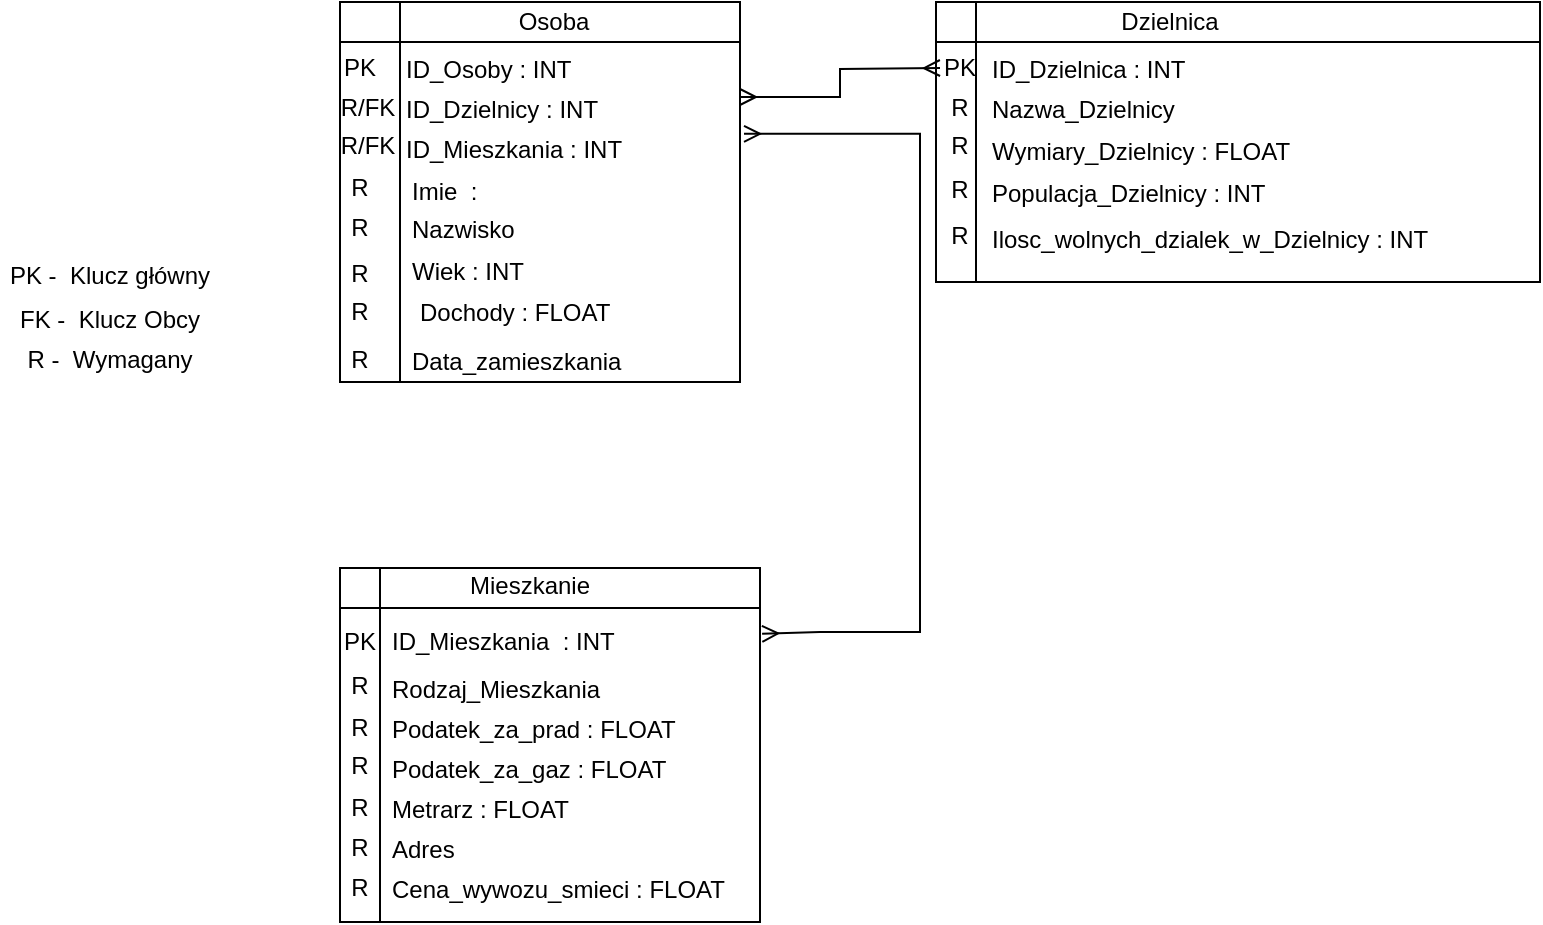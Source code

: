 <mxfile version="14.7.6" type="device" pages="2"><diagram id="C5RBs43oDa-KdzZeNtuy" name="Page-1"><mxGraphModel dx="868" dy="482" grid="1" gridSize="10" guides="1" tooltips="1" connect="1" arrows="1" fold="1" page="1" pageScale="1" pageWidth="827" pageHeight="1169" math="0" shadow="0"><root><mxCell id="WIyWlLk6GJQsqaUBKTNV-0"/><mxCell id="WIyWlLk6GJQsqaUBKTNV-1" parent="WIyWlLk6GJQsqaUBKTNV-0"/><mxCell id="vk3E_U1yYr_PqPy4FVd_-2" value="" style="shape=internalStorage;whiteSpace=wrap;html=1;backgroundOutline=1;" parent="WIyWlLk6GJQsqaUBKTNV-1" vertex="1"><mxGeometry x="518" y="80" width="302" height="140" as="geometry"/></mxCell><mxCell id="zkfFHV4jXpPFQw0GAbJ--18" value="ID_Dzielnica : INT" style="text;align=left;verticalAlign=top;spacingLeft=4;spacingRight=4;overflow=hidden;rotatable=0;points=[[0,0.5],[1,0.5]];portConstraint=eastwest;" parent="WIyWlLk6GJQsqaUBKTNV-1" vertex="1"><mxGeometry x="540" y="100" width="222" height="26" as="geometry"/></mxCell><mxCell id="zkfFHV4jXpPFQw0GAbJ--19" value="Nazwa_Dzielnicy" style="text;align=left;verticalAlign=top;spacingLeft=4;spacingRight=4;overflow=hidden;rotatable=0;points=[[0,0.5],[1,0.5]];portConstraint=eastwest;rounded=0;shadow=0;html=0;" parent="WIyWlLk6GJQsqaUBKTNV-1" vertex="1"><mxGeometry x="540" y="120" width="222" height="26" as="geometry"/></mxCell><mxCell id="zkfFHV4jXpPFQw0GAbJ--21" value="Populacja_Dzielnicy : INT" style="text;align=left;verticalAlign=top;spacingLeft=4;spacingRight=4;overflow=hidden;rotatable=0;points=[[0,0.5],[1,0.5]];portConstraint=eastwest;rounded=0;shadow=0;html=0;" parent="WIyWlLk6GJQsqaUBKTNV-1" vertex="1"><mxGeometry x="540" y="162" width="222" height="26" as="geometry"/></mxCell><mxCell id="zkfFHV4jXpPFQw0GAbJ--20" value="Wymiary_Dzielnicy : FLOAT" style="text;align=left;verticalAlign=top;spacingLeft=4;spacingRight=4;overflow=hidden;rotatable=0;points=[[0,0.5],[1,0.5]];portConstraint=eastwest;rounded=0;shadow=0;html=0;" parent="WIyWlLk6GJQsqaUBKTNV-1" vertex="1"><mxGeometry x="540" y="141" width="222" height="26" as="geometry"/></mxCell><mxCell id="zkfFHV4jXpPFQw0GAbJ--22" value="Ilosc_wolnych_dzialek_w_Dzielnicy : INT" style="text;align=left;verticalAlign=top;spacingLeft=4;spacingRight=4;overflow=hidden;rotatable=0;points=[[0,0.5],[1,0.5]];portConstraint=eastwest;rounded=0;shadow=0;html=0;" parent="WIyWlLk6GJQsqaUBKTNV-1" vertex="1"><mxGeometry x="540" y="185" width="240" height="26" as="geometry"/></mxCell><mxCell id="vk3E_U1yYr_PqPy4FVd_-3" value="Dzielnica" style="text;html=1;strokeColor=none;fillColor=none;align=center;verticalAlign=middle;whiteSpace=wrap;rounded=0;" parent="WIyWlLk6GJQsqaUBKTNV-1" vertex="1"><mxGeometry x="540" y="80" width="190" height="20" as="geometry"/></mxCell><mxCell id="vk3E_U1yYr_PqPy4FVd_-4" value="R" style="text;html=1;strokeColor=none;fillColor=none;align=center;verticalAlign=middle;whiteSpace=wrap;rounded=0;" parent="WIyWlLk6GJQsqaUBKTNV-1" vertex="1"><mxGeometry x="510" y="123" width="40" height="20" as="geometry"/></mxCell><mxCell id="vk3E_U1yYr_PqPy4FVd_-5" value="R" style="text;html=1;strokeColor=none;fillColor=none;align=center;verticalAlign=middle;whiteSpace=wrap;rounded=0;" parent="WIyWlLk6GJQsqaUBKTNV-1" vertex="1"><mxGeometry x="510" y="140" width="40" height="23" as="geometry"/></mxCell><mxCell id="vk3E_U1yYr_PqPy4FVd_-6" value="R" style="text;html=1;strokeColor=none;fillColor=none;align=center;verticalAlign=middle;whiteSpace=wrap;rounded=0;" parent="WIyWlLk6GJQsqaUBKTNV-1" vertex="1"><mxGeometry x="510" y="164" width="40" height="20" as="geometry"/></mxCell><mxCell id="vk3E_U1yYr_PqPy4FVd_-7" value="R" style="text;html=1;strokeColor=none;fillColor=none;align=center;verticalAlign=middle;whiteSpace=wrap;rounded=0;" parent="WIyWlLk6GJQsqaUBKTNV-1" vertex="1"><mxGeometry x="510" y="187" width="40" height="20" as="geometry"/></mxCell><mxCell id="vk3E_U1yYr_PqPy4FVd_-8" value="PK" style="text;html=1;strokeColor=none;fillColor=none;align=center;verticalAlign=middle;whiteSpace=wrap;rounded=0;" parent="WIyWlLk6GJQsqaUBKTNV-1" vertex="1"><mxGeometry x="510" y="103" width="40" height="20" as="geometry"/></mxCell><mxCell id="vk3E_U1yYr_PqPy4FVd_-40" value="" style="edgeStyle=orthogonalEdgeStyle;rounded=0;orthogonalLoop=1;jettySize=auto;html=1;startArrow=ERmany;startFill=0;endArrow=ERmany;endFill=0;exitX=1.01;exitY=0.347;exitDx=0;exitDy=0;exitPerimeter=0;entryX=1.005;entryY=0.186;entryDx=0;entryDy=0;entryPerimeter=0;" parent="WIyWlLk6GJQsqaUBKTNV-1" source="vk3E_U1yYr_PqPy4FVd_-18" target="vk3E_U1yYr_PqPy4FVd_-31" edge="1"><mxGeometry relative="1" as="geometry"><mxPoint x="450" y="430" as="targetPoint"/><Array as="points"><mxPoint x="510" y="146"/><mxPoint x="510" y="395"/><mxPoint x="460" y="395"/><mxPoint x="460" y="396"/></Array></mxGeometry></mxCell><mxCell id="vk3E_U1yYr_PqPy4FVd_-42" style="edgeStyle=orthogonalEdgeStyle;rounded=0;orthogonalLoop=1;jettySize=auto;html=1;exitX=1;exitY=0.25;exitDx=0;exitDy=0;startArrow=ERmany;startFill=0;endArrow=ERmany;endFill=0;" parent="WIyWlLk6GJQsqaUBKTNV-1" source="vk3E_U1yYr_PqPy4FVd_-18" edge="1"><mxGeometry relative="1" as="geometry"><mxPoint x="520" y="113" as="targetPoint"/></mxGeometry></mxCell><mxCell id="vk3E_U1yYr_PqPy4FVd_-18" value="" style="shape=internalStorage;whiteSpace=wrap;html=1;backgroundOutline=1;dx=30;dy=20;" parent="WIyWlLk6GJQsqaUBKTNV-1" vertex="1"><mxGeometry x="220" y="80" width="200" height="190" as="geometry"/></mxCell><mxCell id="vk3E_U1yYr_PqPy4FVd_-20" value="Osoba" style="text;html=1;strokeColor=none;fillColor=none;align=center;verticalAlign=middle;whiteSpace=wrap;rounded=0;" parent="WIyWlLk6GJQsqaUBKTNV-1" vertex="1"><mxGeometry x="294" y="80" width="66" height="20" as="geometry"/></mxCell><mxCell id="zkfFHV4jXpPFQw0GAbJ--1" value="ID_Osoby : INT" style="text;align=left;verticalAlign=top;spacingLeft=4;spacingRight=4;overflow=hidden;rotatable=0;points=[[0,0.5],[1,0.5]];portConstraint=eastwest;" parent="WIyWlLk6GJQsqaUBKTNV-1" vertex="1"><mxGeometry x="247" y="100" width="160" height="26" as="geometry"/></mxCell><mxCell id="zkfFHV4jXpPFQw0GAbJ--2" value="ID_Mieszkania : INT" style="text;align=left;verticalAlign=top;spacingLeft=4;spacingRight=4;overflow=hidden;rotatable=0;points=[[0,0.5],[1,0.5]];portConstraint=eastwest;rounded=0;shadow=0;html=0;" parent="WIyWlLk6GJQsqaUBKTNV-1" vertex="1"><mxGeometry x="247" y="140" width="160" height="26" as="geometry"/></mxCell><mxCell id="zkfFHV4jXpPFQw0GAbJ--3" value="ID_Dzielnicy : INT" style="text;align=left;verticalAlign=top;spacingLeft=4;spacingRight=4;overflow=hidden;rotatable=0;points=[[0,0.5],[1,0.5]];portConstraint=eastwest;rounded=0;shadow=0;html=0;" parent="WIyWlLk6GJQsqaUBKTNV-1" vertex="1"><mxGeometry x="247" y="120" width="160" height="26" as="geometry"/></mxCell><mxCell id="zkfFHV4jXpPFQw0GAbJ--5" value="Imie  :" style="text;align=left;verticalAlign=top;spacingLeft=4;spacingRight=4;overflow=hidden;rotatable=0;points=[[0,0.5],[1,0.5]];portConstraint=eastwest;" parent="WIyWlLk6GJQsqaUBKTNV-1" vertex="1"><mxGeometry x="250" y="161" width="160" height="26" as="geometry"/></mxCell><mxCell id="vk3E_U1yYr_PqPy4FVd_-14" value="Nazwisko " style="text;align=left;verticalAlign=top;spacingLeft=4;spacingRight=4;overflow=hidden;rotatable=0;points=[[0,0.5],[1,0.5]];portConstraint=eastwest;" parent="WIyWlLk6GJQsqaUBKTNV-1" vertex="1"><mxGeometry x="250" y="180" width="160" height="26" as="geometry"/></mxCell><mxCell id="vk3E_U1yYr_PqPy4FVd_-15" value="Wiek : INT" style="text;align=left;verticalAlign=top;spacingLeft=4;spacingRight=4;overflow=hidden;rotatable=0;points=[[0,0.5],[1,0.5]];portConstraint=eastwest;" parent="WIyWlLk6GJQsqaUBKTNV-1" vertex="1"><mxGeometry x="250" y="201" width="160" height="26" as="geometry"/></mxCell><mxCell id="vk3E_U1yYr_PqPy4FVd_-16" value="Data_zamieszkania" style="text;align=left;verticalAlign=top;spacingLeft=4;spacingRight=4;overflow=hidden;rotatable=0;points=[[0,0.5],[1,0.5]];portConstraint=eastwest;" parent="WIyWlLk6GJQsqaUBKTNV-1" vertex="1"><mxGeometry x="250" y="246" width="160" height="26" as="geometry"/></mxCell><mxCell id="vk3E_U1yYr_PqPy4FVd_-17" value="Dochody : FLOAT" style="text;align=left;verticalAlign=top;spacingLeft=4;spacingRight=4;overflow=hidden;rotatable=0;points=[[0,0.5],[1,0.5]];portConstraint=eastwest;" parent="WIyWlLk6GJQsqaUBKTNV-1" vertex="1"><mxGeometry x="254" y="221.5" width="160" height="26" as="geometry"/></mxCell><mxCell id="vk3E_U1yYr_PqPy4FVd_-21" value="PK" style="text;html=1;strokeColor=none;fillColor=none;align=center;verticalAlign=middle;whiteSpace=wrap;rounded=0;" parent="WIyWlLk6GJQsqaUBKTNV-1" vertex="1"><mxGeometry x="210" y="103" width="40" height="20" as="geometry"/></mxCell><mxCell id="vk3E_U1yYr_PqPy4FVd_-22" value="R/FK" style="text;html=1;strokeColor=none;fillColor=none;align=center;verticalAlign=middle;whiteSpace=wrap;rounded=0;" parent="WIyWlLk6GJQsqaUBKTNV-1" vertex="1"><mxGeometry x="214" y="123" width="40" height="20" as="geometry"/></mxCell><mxCell id="vk3E_U1yYr_PqPy4FVd_-23" value="R/FK" style="text;html=1;strokeColor=none;fillColor=none;align=center;verticalAlign=middle;whiteSpace=wrap;rounded=0;" parent="WIyWlLk6GJQsqaUBKTNV-1" vertex="1"><mxGeometry x="214" y="141.5" width="40" height="20" as="geometry"/></mxCell><mxCell id="vk3E_U1yYr_PqPy4FVd_-25" value="R" style="text;html=1;strokeColor=none;fillColor=none;align=center;verticalAlign=middle;whiteSpace=wrap;rounded=0;" parent="WIyWlLk6GJQsqaUBKTNV-1" vertex="1"><mxGeometry x="210" y="163" width="40" height="20" as="geometry"/></mxCell><mxCell id="vk3E_U1yYr_PqPy4FVd_-27" value="R" style="text;html=1;strokeColor=none;fillColor=none;align=center;verticalAlign=middle;whiteSpace=wrap;rounded=0;" parent="WIyWlLk6GJQsqaUBKTNV-1" vertex="1"><mxGeometry x="210" y="183" width="40" height="20" as="geometry"/></mxCell><mxCell id="vk3E_U1yYr_PqPy4FVd_-28" value="R" style="text;html=1;strokeColor=none;fillColor=none;align=center;verticalAlign=middle;whiteSpace=wrap;rounded=0;" parent="WIyWlLk6GJQsqaUBKTNV-1" vertex="1"><mxGeometry x="210" y="206" width="40" height="20" as="geometry"/></mxCell><mxCell id="vk3E_U1yYr_PqPy4FVd_-29" value="R" style="text;html=1;strokeColor=none;fillColor=none;align=center;verticalAlign=middle;whiteSpace=wrap;rounded=0;" parent="WIyWlLk6GJQsqaUBKTNV-1" vertex="1"><mxGeometry x="210" y="223" width="40" height="23" as="geometry"/></mxCell><mxCell id="vk3E_U1yYr_PqPy4FVd_-30" value="R" style="text;html=1;strokeColor=none;fillColor=none;align=center;verticalAlign=middle;whiteSpace=wrap;rounded=0;" parent="WIyWlLk6GJQsqaUBKTNV-1" vertex="1"><mxGeometry x="210" y="249" width="40" height="20" as="geometry"/></mxCell><mxCell id="vk3E_U1yYr_PqPy4FVd_-31" value="" style="shape=internalStorage;whiteSpace=wrap;html=1;backgroundOutline=1;" parent="WIyWlLk6GJQsqaUBKTNV-1" vertex="1"><mxGeometry x="220" y="363" width="210" height="177" as="geometry"/></mxCell><mxCell id="vk3E_U1yYr_PqPy4FVd_-32" value="Mieszkanie" style="text;html=1;strokeColor=none;fillColor=none;align=center;verticalAlign=middle;whiteSpace=wrap;rounded=0;" parent="WIyWlLk6GJQsqaUBKTNV-1" vertex="1"><mxGeometry x="280" y="361.5" width="70" height="20" as="geometry"/></mxCell><mxCell id="zkfFHV4jXpPFQw0GAbJ--7" value="ID_Mieszkania  : INT" style="text;align=left;verticalAlign=top;spacingLeft=4;spacingRight=4;overflow=hidden;rotatable=0;points=[[0,0.5],[1,0.5]];portConstraint=eastwest;" parent="WIyWlLk6GJQsqaUBKTNV-1" vertex="1"><mxGeometry x="240" y="386" width="160" height="26" as="geometry"/></mxCell><mxCell id="zkfFHV4jXpPFQw0GAbJ--8" value="Rodzaj_Mieszkania" style="text;align=left;verticalAlign=top;spacingLeft=4;spacingRight=4;overflow=hidden;rotatable=0;points=[[0,0.5],[1,0.5]];portConstraint=eastwest;rounded=0;shadow=0;html=0;" parent="WIyWlLk6GJQsqaUBKTNV-1" vertex="1"><mxGeometry x="240" y="410" width="160" height="26" as="geometry"/></mxCell><mxCell id="zkfFHV4jXpPFQw0GAbJ--11" value="Podatek_za_prad : FLOAT" style="text;align=left;verticalAlign=top;spacingLeft=4;spacingRight=4;overflow=hidden;rotatable=0;points=[[0,0.5],[1,0.5]];portConstraint=eastwest;" parent="WIyWlLk6GJQsqaUBKTNV-1" vertex="1"><mxGeometry x="240" y="430" width="160" height="26" as="geometry"/></mxCell><mxCell id="vk3E_U1yYr_PqPy4FVd_-9" value="Podatek_za_gaz : FLOAT" style="text;align=left;verticalAlign=top;spacingLeft=4;spacingRight=4;overflow=hidden;rotatable=0;points=[[0,0.5],[1,0.5]];portConstraint=eastwest;" parent="WIyWlLk6GJQsqaUBKTNV-1" vertex="1"><mxGeometry x="240" y="450" width="160" height="26" as="geometry"/></mxCell><mxCell id="vk3E_U1yYr_PqPy4FVd_-10" value="Metrarz : FLOAT" style="text;align=left;verticalAlign=top;spacingLeft=4;spacingRight=4;overflow=hidden;rotatable=0;points=[[0,0.5],[1,0.5]];portConstraint=eastwest;" parent="WIyWlLk6GJQsqaUBKTNV-1" vertex="1"><mxGeometry x="240" y="470" width="160" height="26" as="geometry"/></mxCell><mxCell id="vk3E_U1yYr_PqPy4FVd_-12" value="Adres" style="text;align=left;verticalAlign=top;spacingLeft=4;spacingRight=4;overflow=hidden;rotatable=0;points=[[0,0.5],[1,0.5]];portConstraint=eastwest;" parent="WIyWlLk6GJQsqaUBKTNV-1" vertex="1"><mxGeometry x="240" y="490" width="160" height="26" as="geometry"/></mxCell><mxCell id="vk3E_U1yYr_PqPy4FVd_-13" value="Cena_wywozu_smieci : FLOAT" style="text;align=left;verticalAlign=top;spacingLeft=4;spacingRight=4;overflow=hidden;rotatable=0;points=[[0,0.5],[1,0.5]];portConstraint=eastwest;" parent="WIyWlLk6GJQsqaUBKTNV-1" vertex="1"><mxGeometry x="240" y="510" width="190" height="26" as="geometry"/></mxCell><mxCell id="vk3E_U1yYr_PqPy4FVd_-33" value="PK" style="text;html=1;strokeColor=none;fillColor=none;align=center;verticalAlign=middle;whiteSpace=wrap;rounded=0;" parent="WIyWlLk6GJQsqaUBKTNV-1" vertex="1"><mxGeometry x="210" y="390" width="40" height="20" as="geometry"/></mxCell><mxCell id="vk3E_U1yYr_PqPy4FVd_-34" value="R" style="text;html=1;strokeColor=none;fillColor=none;align=center;verticalAlign=middle;whiteSpace=wrap;rounded=0;" parent="WIyWlLk6GJQsqaUBKTNV-1" vertex="1"><mxGeometry x="210" y="412" width="40" height="20" as="geometry"/></mxCell><mxCell id="vk3E_U1yYr_PqPy4FVd_-35" value="R" style="text;html=1;strokeColor=none;fillColor=none;align=center;verticalAlign=middle;whiteSpace=wrap;rounded=0;" parent="WIyWlLk6GJQsqaUBKTNV-1" vertex="1"><mxGeometry x="210" y="433" width="40" height="20" as="geometry"/></mxCell><mxCell id="vk3E_U1yYr_PqPy4FVd_-36" value="R" style="text;html=1;strokeColor=none;fillColor=none;align=center;verticalAlign=middle;whiteSpace=wrap;rounded=0;" parent="WIyWlLk6GJQsqaUBKTNV-1" vertex="1"><mxGeometry x="210" y="451.5" width="40" height="20" as="geometry"/></mxCell><mxCell id="vk3E_U1yYr_PqPy4FVd_-37" value="R" style="text;html=1;strokeColor=none;fillColor=none;align=center;verticalAlign=middle;whiteSpace=wrap;rounded=0;" parent="WIyWlLk6GJQsqaUBKTNV-1" vertex="1"><mxGeometry x="210" y="473" width="40" height="20" as="geometry"/></mxCell><mxCell id="vk3E_U1yYr_PqPy4FVd_-38" value="R" style="text;html=1;strokeColor=none;fillColor=none;align=center;verticalAlign=middle;whiteSpace=wrap;rounded=0;" parent="WIyWlLk6GJQsqaUBKTNV-1" vertex="1"><mxGeometry x="210" y="493" width="40" height="20" as="geometry"/></mxCell><mxCell id="vk3E_U1yYr_PqPy4FVd_-39" value="R" style="text;html=1;strokeColor=none;fillColor=none;align=center;verticalAlign=middle;whiteSpace=wrap;rounded=0;" parent="WIyWlLk6GJQsqaUBKTNV-1" vertex="1"><mxGeometry x="210" y="513" width="40" height="20" as="geometry"/></mxCell><mxCell id="vk3E_U1yYr_PqPy4FVd_-41" style="edgeStyle=orthogonalEdgeStyle;rounded=0;orthogonalLoop=1;jettySize=auto;html=1;exitX=1;exitY=0.5;exitDx=0;exitDy=0;startArrow=ERmany;startFill=0;endArrow=ERmany;endFill=0;" parent="WIyWlLk6GJQsqaUBKTNV-1" source="zkfFHV4jXpPFQw0GAbJ--7" target="zkfFHV4jXpPFQw0GAbJ--7" edge="1"><mxGeometry relative="1" as="geometry"/></mxCell><mxCell id="vk3E_U1yYr_PqPy4FVd_-43" value="PK -&amp;nbsp; Klucz główny" style="text;html=1;strokeColor=none;fillColor=none;align=center;verticalAlign=middle;whiteSpace=wrap;rounded=0;" parent="WIyWlLk6GJQsqaUBKTNV-1" vertex="1"><mxGeometry x="50" y="207" width="110" height="20" as="geometry"/></mxCell><mxCell id="vk3E_U1yYr_PqPy4FVd_-44" value="FK -&amp;nbsp; Klucz Obcy" style="text;html=1;strokeColor=none;fillColor=none;align=center;verticalAlign=middle;whiteSpace=wrap;rounded=0;" parent="WIyWlLk6GJQsqaUBKTNV-1" vertex="1"><mxGeometry x="50" y="229" width="110" height="20" as="geometry"/></mxCell><mxCell id="vk3E_U1yYr_PqPy4FVd_-45" value="R -&amp;nbsp; Wymagany" style="text;html=1;strokeColor=none;fillColor=none;align=center;verticalAlign=middle;whiteSpace=wrap;rounded=0;" parent="WIyWlLk6GJQsqaUBKTNV-1" vertex="1"><mxGeometry x="50" y="249" width="110" height="20" as="geometry"/></mxCell></root></mxGraphModel></diagram><diagram id="tlHo9ck8UNLehr5K2G6G" name="Page-2"><mxGraphModel dx="868" dy="482" grid="1" gridSize="10" guides="1" tooltips="1" connect="1" arrows="1" fold="1" page="1" pageScale="1" pageWidth="827" pageHeight="1169" math="0" shadow="0"><root><mxCell id="d7hmylE_-uF8pbgexgmQ-0"/><mxCell id="d7hmylE_-uF8pbgexgmQ-1" parent="d7hmylE_-uF8pbgexgmQ-0"/><mxCell id="5UgKexR90nJNBK_k-otJ-0" value="" style="shape=internalStorage;whiteSpace=wrap;html=1;backgroundOutline=1;" parent="d7hmylE_-uF8pbgexgmQ-1" vertex="1"><mxGeometry x="518" y="80" width="292" height="140" as="geometry"/></mxCell><mxCell id="5UgKexR90nJNBK_k-otJ-1" value="ID_Dzielnica : INT" style="text;align=left;verticalAlign=top;spacingLeft=4;spacingRight=4;overflow=hidden;rotatable=0;points=[[0,0.5],[1,0.5]];portConstraint=eastwest;" parent="d7hmylE_-uF8pbgexgmQ-1" vertex="1"><mxGeometry x="540" y="100" width="222" height="26" as="geometry"/></mxCell><mxCell id="5UgKexR90nJNBK_k-otJ-2" value="Nazwa_Dzielnicy : CHAR" style="text;align=left;verticalAlign=top;spacingLeft=4;spacingRight=4;overflow=hidden;rotatable=0;points=[[0,0.5],[1,0.5]];portConstraint=eastwest;rounded=0;shadow=0;html=0;" parent="d7hmylE_-uF8pbgexgmQ-1" vertex="1"><mxGeometry x="540" y="120" width="222" height="26" as="geometry"/></mxCell><mxCell id="5UgKexR90nJNBK_k-otJ-3" value="Populacja_Dzielnicy : INT" style="text;align=left;verticalAlign=top;spacingLeft=4;spacingRight=4;overflow=hidden;rotatable=0;points=[[0,0.5],[1,0.5]];portConstraint=eastwest;rounded=0;shadow=0;html=0;" parent="d7hmylE_-uF8pbgexgmQ-1" vertex="1"><mxGeometry x="540" y="161" width="222" height="26" as="geometry"/></mxCell><mxCell id="5UgKexR90nJNBK_k-otJ-4" value="Wymiary_Dzielnicy : FLOAT" style="text;align=left;verticalAlign=top;spacingLeft=4;spacingRight=4;overflow=hidden;rotatable=0;points=[[0,0.5],[1,0.5]];portConstraint=eastwest;rounded=0;shadow=0;html=0;" parent="d7hmylE_-uF8pbgexgmQ-1" vertex="1"><mxGeometry x="540" y="140" width="222" height="26" as="geometry"/></mxCell><mxCell id="5UgKexR90nJNBK_k-otJ-5" value="Ilosc_wolnych_dzialek_w_Dzielnicy : INT" style="text;align=left;verticalAlign=top;spacingLeft=4;spacingRight=4;overflow=hidden;rotatable=0;points=[[0,0.5],[1,0.5]];portConstraint=eastwest;rounded=0;shadow=0;html=0;" parent="d7hmylE_-uF8pbgexgmQ-1" vertex="1"><mxGeometry x="540" y="184" width="230" height="26" as="geometry"/></mxCell><mxCell id="5UgKexR90nJNBK_k-otJ-6" value="Dzielnica" style="text;html=1;strokeColor=none;fillColor=none;align=center;verticalAlign=middle;whiteSpace=wrap;rounded=0;" parent="d7hmylE_-uF8pbgexgmQ-1" vertex="1"><mxGeometry x="540" y="80" width="190" height="20" as="geometry"/></mxCell><mxCell id="5UgKexR90nJNBK_k-otJ-7" value="R" style="text;html=1;strokeColor=none;fillColor=none;align=center;verticalAlign=middle;whiteSpace=wrap;rounded=0;" parent="d7hmylE_-uF8pbgexgmQ-1" vertex="1"><mxGeometry x="510" y="123" width="40" height="20" as="geometry"/></mxCell><mxCell id="5UgKexR90nJNBK_k-otJ-8" value="R" style="text;html=1;strokeColor=none;fillColor=none;align=center;verticalAlign=middle;whiteSpace=wrap;rounded=0;" parent="d7hmylE_-uF8pbgexgmQ-1" vertex="1"><mxGeometry x="510" y="140" width="40" height="23" as="geometry"/></mxCell><mxCell id="5UgKexR90nJNBK_k-otJ-9" value="R" style="text;html=1;strokeColor=none;fillColor=none;align=center;verticalAlign=middle;whiteSpace=wrap;rounded=0;" parent="d7hmylE_-uF8pbgexgmQ-1" vertex="1"><mxGeometry x="510" y="164" width="40" height="20" as="geometry"/></mxCell><mxCell id="5UgKexR90nJNBK_k-otJ-10" value="R" style="text;html=1;strokeColor=none;fillColor=none;align=center;verticalAlign=middle;whiteSpace=wrap;rounded=0;" parent="d7hmylE_-uF8pbgexgmQ-1" vertex="1"><mxGeometry x="510" y="187" width="40" height="20" as="geometry"/></mxCell><mxCell id="5UgKexR90nJNBK_k-otJ-11" value="PK" style="text;html=1;strokeColor=none;fillColor=none;align=center;verticalAlign=middle;whiteSpace=wrap;rounded=0;" parent="d7hmylE_-uF8pbgexgmQ-1" vertex="1"><mxGeometry x="510" y="103" width="40" height="20" as="geometry"/></mxCell><mxCell id="5UgKexR90nJNBK_k-otJ-12" value="" style="edgeStyle=orthogonalEdgeStyle;rounded=0;orthogonalLoop=1;jettySize=auto;html=1;startArrow=ERmany;startFill=0;endArrow=ERmany;endFill=0;exitX=1.01;exitY=0.347;exitDx=0;exitDy=0;exitPerimeter=0;entryX=1.005;entryY=0.198;entryDx=0;entryDy=0;entryPerimeter=0;" parent="d7hmylE_-uF8pbgexgmQ-1" source="5UgKexR90nJNBK_k-otJ-14" edge="1" target="5UgKexR90nJNBK_k-otJ-32"><mxGeometry relative="1" as="geometry"><mxPoint x="620" y="420" as="targetPoint"/><Array as="points"><mxPoint x="510" y="146"/><mxPoint x="510" y="398"/></Array></mxGeometry></mxCell><mxCell id="Abeqs_ovi9-0oGgLb4om-9" value="Wiele do wielu" style="edgeLabel;html=1;align=center;verticalAlign=middle;resizable=0;points=[];" vertex="1" connectable="0" parent="5UgKexR90nJNBK_k-otJ-12"><mxGeometry x="0.098" y="1" relative="1" as="geometry"><mxPoint as="offset"/></mxGeometry></mxCell><mxCell id="5UgKexR90nJNBK_k-otJ-13" style="edgeStyle=orthogonalEdgeStyle;rounded=0;orthogonalLoop=1;jettySize=auto;html=1;exitX=1;exitY=0.25;exitDx=0;exitDy=0;startArrow=ERmany;startFill=0;endArrow=none;endFill=0;" parent="d7hmylE_-uF8pbgexgmQ-1" source="5UgKexR90nJNBK_k-otJ-14" edge="1"><mxGeometry relative="1" as="geometry"><mxPoint x="520" y="113" as="targetPoint"/></mxGeometry></mxCell><mxCell id="Abeqs_ovi9-0oGgLb4om-8" value="Jeden do wielu" style="edgeLabel;html=1;align=center;verticalAlign=middle;resizable=0;points=[];" vertex="1" connectable="0" parent="5UgKexR90nJNBK_k-otJ-13"><mxGeometry x="0.301" y="1" relative="1" as="geometry"><mxPoint x="-9" y="1" as="offset"/></mxGeometry></mxCell><mxCell id="5UgKexR90nJNBK_k-otJ-14" value="" style="shape=internalStorage;whiteSpace=wrap;html=1;backgroundOutline=1;dx=30;dy=20;" parent="d7hmylE_-uF8pbgexgmQ-1" vertex="1"><mxGeometry x="220" y="80" width="200" height="190" as="geometry"/></mxCell><mxCell id="5UgKexR90nJNBK_k-otJ-15" value="Osoba" style="text;html=1;strokeColor=none;fillColor=none;align=center;verticalAlign=middle;whiteSpace=wrap;rounded=0;" parent="d7hmylE_-uF8pbgexgmQ-1" vertex="1"><mxGeometry x="294" y="80" width="66" height="20" as="geometry"/></mxCell><mxCell id="5UgKexR90nJNBK_k-otJ-16" value="ID_Osoby : INT" style="text;align=left;verticalAlign=top;spacingLeft=4;spacingRight=4;overflow=hidden;rotatable=0;points=[[0,0.5],[1,0.5]];portConstraint=eastwest;" parent="d7hmylE_-uF8pbgexgmQ-1" vertex="1"><mxGeometry x="247" y="100" width="160" height="26" as="geometry"/></mxCell><mxCell id="5UgKexR90nJNBK_k-otJ-17" value="ID_Mieszkania : INT" style="text;align=left;verticalAlign=top;spacingLeft=4;spacingRight=4;overflow=hidden;rotatable=0;points=[[0,0.5],[1,0.5]];portConstraint=eastwest;rounded=0;shadow=0;html=0;" parent="d7hmylE_-uF8pbgexgmQ-1" vertex="1"><mxGeometry x="247" y="140" width="160" height="26" as="geometry"/></mxCell><mxCell id="5UgKexR90nJNBK_k-otJ-18" value="ID_Dzielnicy : INT" style="text;align=left;verticalAlign=top;spacingLeft=4;spacingRight=4;overflow=hidden;rotatable=0;points=[[0,0.5],[1,0.5]];portConstraint=eastwest;rounded=0;shadow=0;html=0;" parent="d7hmylE_-uF8pbgexgmQ-1" vertex="1"><mxGeometry x="247" y="120" width="160" height="26" as="geometry"/></mxCell><mxCell id="5UgKexR90nJNBK_k-otJ-19" value="Imie : CHAR" style="text;align=left;verticalAlign=top;spacingLeft=4;spacingRight=4;overflow=hidden;rotatable=0;points=[[0,0.5],[1,0.5]];portConstraint=eastwest;" parent="d7hmylE_-uF8pbgexgmQ-1" vertex="1"><mxGeometry x="250" y="161" width="160" height="26" as="geometry"/></mxCell><mxCell id="5UgKexR90nJNBK_k-otJ-20" value="Nazwisko : CHAR" style="text;align=left;verticalAlign=top;spacingLeft=4;spacingRight=4;overflow=hidden;rotatable=0;points=[[0,0.5],[1,0.5]];portConstraint=eastwest;" parent="d7hmylE_-uF8pbgexgmQ-1" vertex="1"><mxGeometry x="250" y="180" width="160" height="26" as="geometry"/></mxCell><mxCell id="5UgKexR90nJNBK_k-otJ-21" value="Wiek : INT" style="text;align=left;verticalAlign=top;spacingLeft=4;spacingRight=4;overflow=hidden;rotatable=0;points=[[0,0.5],[1,0.5]];portConstraint=eastwest;" parent="d7hmylE_-uF8pbgexgmQ-1" vertex="1"><mxGeometry x="250" y="201" width="160" height="26" as="geometry"/></mxCell><mxCell id="5UgKexR90nJNBK_k-otJ-22" value="Data_zamieszkania : DATE" style="text;align=left;verticalAlign=top;spacingLeft=4;spacingRight=4;overflow=hidden;rotatable=0;points=[[0,0.5],[1,0.5]];portConstraint=eastwest;" parent="d7hmylE_-uF8pbgexgmQ-1" vertex="1"><mxGeometry x="250" y="246" width="160" height="26" as="geometry"/></mxCell><mxCell id="5UgKexR90nJNBK_k-otJ-23" value="Dochody : FLOAT" style="text;align=left;verticalAlign=top;spacingLeft=4;spacingRight=4;overflow=hidden;rotatable=0;points=[[0,0.5],[1,0.5]];portConstraint=eastwest;" parent="d7hmylE_-uF8pbgexgmQ-1" vertex="1"><mxGeometry x="252" y="221.5" width="160" height="26" as="geometry"/></mxCell><mxCell id="5UgKexR90nJNBK_k-otJ-24" value="PK" style="text;html=1;strokeColor=none;fillColor=none;align=center;verticalAlign=middle;whiteSpace=wrap;rounded=0;" parent="d7hmylE_-uF8pbgexgmQ-1" vertex="1"><mxGeometry x="210" y="103" width="40" height="20" as="geometry"/></mxCell><mxCell id="5UgKexR90nJNBK_k-otJ-25" value="R/FK" style="text;html=1;strokeColor=none;fillColor=none;align=center;verticalAlign=middle;whiteSpace=wrap;rounded=0;" parent="d7hmylE_-uF8pbgexgmQ-1" vertex="1"><mxGeometry x="214" y="123" width="40" height="20" as="geometry"/></mxCell><mxCell id="5UgKexR90nJNBK_k-otJ-26" value="R/FK" style="text;html=1;strokeColor=none;fillColor=none;align=center;verticalAlign=middle;whiteSpace=wrap;rounded=0;" parent="d7hmylE_-uF8pbgexgmQ-1" vertex="1"><mxGeometry x="214" y="141.5" width="40" height="20" as="geometry"/></mxCell><mxCell id="5UgKexR90nJNBK_k-otJ-27" value="R" style="text;html=1;strokeColor=none;fillColor=none;align=center;verticalAlign=middle;whiteSpace=wrap;rounded=0;" parent="d7hmylE_-uF8pbgexgmQ-1" vertex="1"><mxGeometry x="210" y="163" width="40" height="20" as="geometry"/></mxCell><mxCell id="5UgKexR90nJNBK_k-otJ-28" value="R" style="text;html=1;strokeColor=none;fillColor=none;align=center;verticalAlign=middle;whiteSpace=wrap;rounded=0;" parent="d7hmylE_-uF8pbgexgmQ-1" vertex="1"><mxGeometry x="210" y="183" width="40" height="20" as="geometry"/></mxCell><mxCell id="5UgKexR90nJNBK_k-otJ-29" value="R" style="text;html=1;strokeColor=none;fillColor=none;align=center;verticalAlign=middle;whiteSpace=wrap;rounded=0;" parent="d7hmylE_-uF8pbgexgmQ-1" vertex="1"><mxGeometry x="210" y="206" width="40" height="20" as="geometry"/></mxCell><mxCell id="5UgKexR90nJNBK_k-otJ-30" value="R" style="text;html=1;strokeColor=none;fillColor=none;align=center;verticalAlign=middle;whiteSpace=wrap;rounded=0;" parent="d7hmylE_-uF8pbgexgmQ-1" vertex="1"><mxGeometry x="210" y="223" width="40" height="23" as="geometry"/></mxCell><mxCell id="5UgKexR90nJNBK_k-otJ-31" value="R" style="text;html=1;strokeColor=none;fillColor=none;align=center;verticalAlign=middle;whiteSpace=wrap;rounded=0;" parent="d7hmylE_-uF8pbgexgmQ-1" vertex="1"><mxGeometry x="210" y="249" width="40" height="20" as="geometry"/></mxCell><mxCell id="5UgKexR90nJNBK_k-otJ-32" value="" style="shape=internalStorage;whiteSpace=wrap;html=1;backgroundOutline=1;" parent="d7hmylE_-uF8pbgexgmQ-1" vertex="1"><mxGeometry x="220" y="363" width="210" height="177" as="geometry"/></mxCell><mxCell id="5UgKexR90nJNBK_k-otJ-33" value="Mieszkanie" style="text;html=1;strokeColor=none;fillColor=none;align=center;verticalAlign=middle;whiteSpace=wrap;rounded=0;" parent="d7hmylE_-uF8pbgexgmQ-1" vertex="1"><mxGeometry x="280" y="361.5" width="70" height="20" as="geometry"/></mxCell><mxCell id="5UgKexR90nJNBK_k-otJ-34" value="ID_Mieszkania : INT" style="text;align=left;verticalAlign=top;spacingLeft=4;spacingRight=4;overflow=hidden;rotatable=0;points=[[0,0.5],[1,0.5]];portConstraint=eastwest;" parent="d7hmylE_-uF8pbgexgmQ-1" vertex="1"><mxGeometry x="240" y="386" width="160" height="26" as="geometry"/></mxCell><mxCell id="5UgKexR90nJNBK_k-otJ-35" value="Rodzaj_Mieszkania : CHAR" style="text;align=left;verticalAlign=top;spacingLeft=4;spacingRight=4;overflow=hidden;rotatable=0;points=[[0,0.5],[1,0.5]];portConstraint=eastwest;rounded=0;shadow=0;html=0;" parent="d7hmylE_-uF8pbgexgmQ-1" vertex="1"><mxGeometry x="240" y="410" width="160" height="26" as="geometry"/></mxCell><mxCell id="5UgKexR90nJNBK_k-otJ-36" value="Podatek_za_prad : FLOAT" style="text;align=left;verticalAlign=top;spacingLeft=4;spacingRight=4;overflow=hidden;rotatable=0;points=[[0,0.5],[1,0.5]];portConstraint=eastwest;" parent="d7hmylE_-uF8pbgexgmQ-1" vertex="1"><mxGeometry x="240" y="430" width="160" height="26" as="geometry"/></mxCell><mxCell id="5UgKexR90nJNBK_k-otJ-37" value="Podatek_za_gaz : FLOAT" style="text;align=left;verticalAlign=top;spacingLeft=4;spacingRight=4;overflow=hidden;rotatable=0;points=[[0,0.5],[1,0.5]];portConstraint=eastwest;" parent="d7hmylE_-uF8pbgexgmQ-1" vertex="1"><mxGeometry x="240" y="450" width="160" height="26" as="geometry"/></mxCell><mxCell id="5UgKexR90nJNBK_k-otJ-38" value="Metrarz : FLOAT" style="text;align=left;verticalAlign=top;spacingLeft=4;spacingRight=4;overflow=hidden;rotatable=0;points=[[0,0.5],[1,0.5]];portConstraint=eastwest;" parent="d7hmylE_-uF8pbgexgmQ-1" vertex="1"><mxGeometry x="240" y="470" width="160" height="26" as="geometry"/></mxCell><mxCell id="5UgKexR90nJNBK_k-otJ-39" value="Adres : VARCHAR" style="text;align=left;verticalAlign=top;spacingLeft=4;spacingRight=4;overflow=hidden;rotatable=0;points=[[0,0.5],[1,0.5]];portConstraint=eastwest;" parent="d7hmylE_-uF8pbgexgmQ-1" vertex="1"><mxGeometry x="240" y="490" width="160" height="26" as="geometry"/></mxCell><mxCell id="5UgKexR90nJNBK_k-otJ-40" value="Cena_wywozu_smieci : FLOAT" style="text;align=left;verticalAlign=top;spacingLeft=4;spacingRight=4;overflow=hidden;rotatable=0;points=[[0,0.5],[1,0.5]];portConstraint=eastwest;" parent="d7hmylE_-uF8pbgexgmQ-1" vertex="1"><mxGeometry x="240" y="510" width="180" height="26" as="geometry"/></mxCell><mxCell id="5UgKexR90nJNBK_k-otJ-41" value="PK" style="text;html=1;strokeColor=none;fillColor=none;align=center;verticalAlign=middle;whiteSpace=wrap;rounded=0;" parent="d7hmylE_-uF8pbgexgmQ-1" vertex="1"><mxGeometry x="210" y="390" width="40" height="20" as="geometry"/></mxCell><mxCell id="5UgKexR90nJNBK_k-otJ-42" value="R" style="text;html=1;strokeColor=none;fillColor=none;align=center;verticalAlign=middle;whiteSpace=wrap;rounded=0;" parent="d7hmylE_-uF8pbgexgmQ-1" vertex="1"><mxGeometry x="210" y="412" width="40" height="20" as="geometry"/></mxCell><mxCell id="5UgKexR90nJNBK_k-otJ-43" value="R" style="text;html=1;strokeColor=none;fillColor=none;align=center;verticalAlign=middle;whiteSpace=wrap;rounded=0;" parent="d7hmylE_-uF8pbgexgmQ-1" vertex="1"><mxGeometry x="210" y="433" width="40" height="20" as="geometry"/></mxCell><mxCell id="5UgKexR90nJNBK_k-otJ-44" value="R" style="text;html=1;strokeColor=none;fillColor=none;align=center;verticalAlign=middle;whiteSpace=wrap;rounded=0;" parent="d7hmylE_-uF8pbgexgmQ-1" vertex="1"><mxGeometry x="210" y="451.5" width="40" height="20" as="geometry"/></mxCell><mxCell id="5UgKexR90nJNBK_k-otJ-45" value="R" style="text;html=1;strokeColor=none;fillColor=none;align=center;verticalAlign=middle;whiteSpace=wrap;rounded=0;" parent="d7hmylE_-uF8pbgexgmQ-1" vertex="1"><mxGeometry x="210" y="473" width="40" height="20" as="geometry"/></mxCell><mxCell id="5UgKexR90nJNBK_k-otJ-46" value="R" style="text;html=1;strokeColor=none;fillColor=none;align=center;verticalAlign=middle;whiteSpace=wrap;rounded=0;" parent="d7hmylE_-uF8pbgexgmQ-1" vertex="1"><mxGeometry x="210" y="493" width="40" height="20" as="geometry"/></mxCell><mxCell id="5UgKexR90nJNBK_k-otJ-47" value="R" style="text;html=1;strokeColor=none;fillColor=none;align=center;verticalAlign=middle;whiteSpace=wrap;rounded=0;" parent="d7hmylE_-uF8pbgexgmQ-1" vertex="1"><mxGeometry x="210" y="513" width="40" height="20" as="geometry"/></mxCell><mxCell id="5UgKexR90nJNBK_k-otJ-48" style="edgeStyle=orthogonalEdgeStyle;rounded=0;orthogonalLoop=1;jettySize=auto;html=1;exitX=1;exitY=0.5;exitDx=0;exitDy=0;startArrow=ERmany;startFill=0;endArrow=ERmany;endFill=0;" parent="d7hmylE_-uF8pbgexgmQ-1" source="5UgKexR90nJNBK_k-otJ-34" target="5UgKexR90nJNBK_k-otJ-34" edge="1"><mxGeometry relative="1" as="geometry"/></mxCell><mxCell id="5UgKexR90nJNBK_k-otJ-49" value="PK -&amp;nbsp; Klucz główny" style="text;html=1;strokeColor=none;fillColor=none;align=center;verticalAlign=middle;whiteSpace=wrap;rounded=0;" parent="d7hmylE_-uF8pbgexgmQ-1" vertex="1"><mxGeometry x="50" y="207" width="110" height="20" as="geometry"/></mxCell><mxCell id="5UgKexR90nJNBK_k-otJ-50" value="FK -&amp;nbsp; Klucz Obcy" style="text;html=1;strokeColor=none;fillColor=none;align=center;verticalAlign=middle;whiteSpace=wrap;rounded=0;" parent="d7hmylE_-uF8pbgexgmQ-1" vertex="1"><mxGeometry x="50" y="229" width="110" height="20" as="geometry"/></mxCell><mxCell id="5UgKexR90nJNBK_k-otJ-51" value="R -&amp;nbsp; Wymagany" style="text;html=1;strokeColor=none;fillColor=none;align=center;verticalAlign=middle;whiteSpace=wrap;rounded=0;" parent="d7hmylE_-uF8pbgexgmQ-1" vertex="1"><mxGeometry x="50" y="249" width="110" height="20" as="geometry"/></mxCell></root></mxGraphModel></diagram></mxfile>